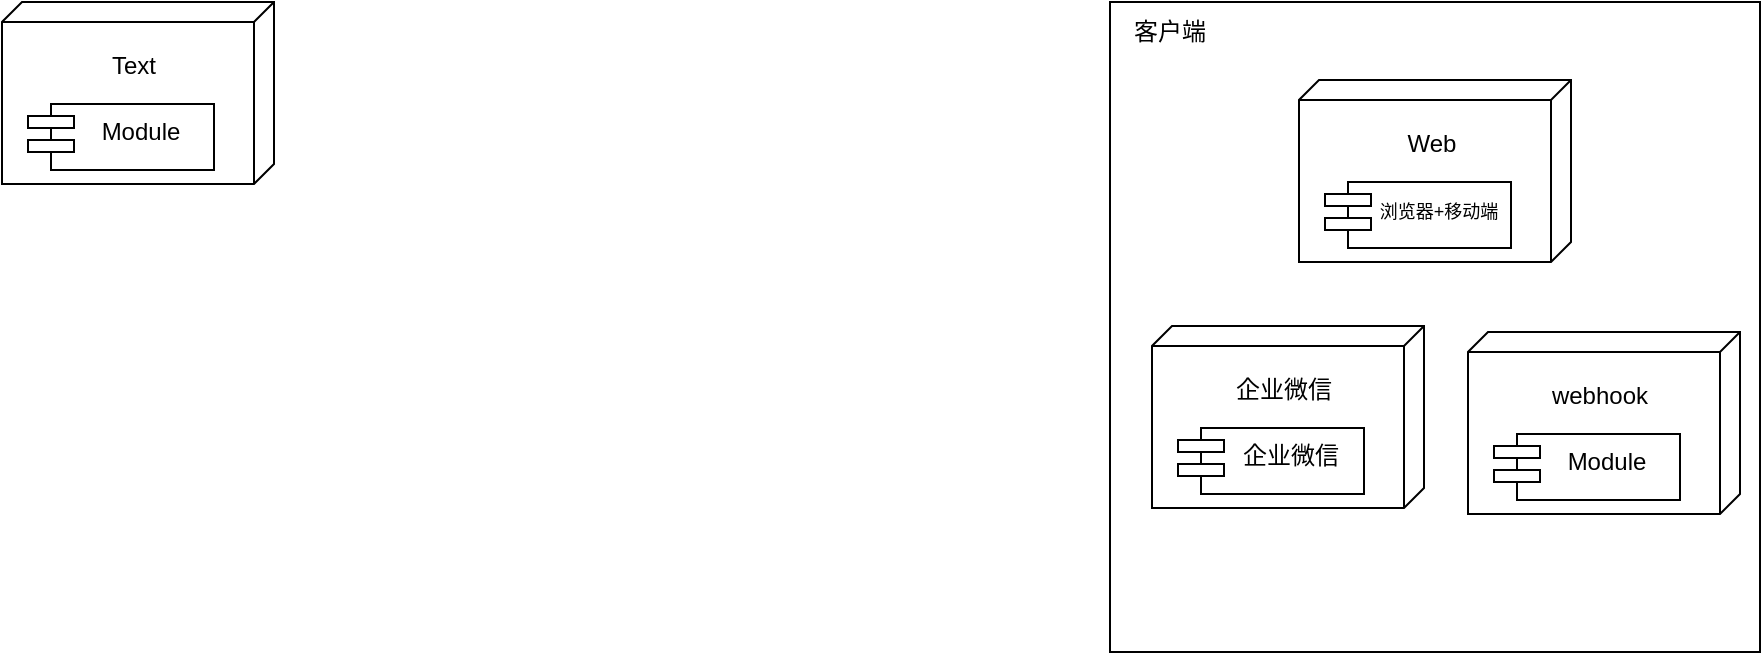 <mxfile version="26.0.14">
  <diagram name="第 1 页" id="U_2iYjREWbjY7TveCJ1O">
    <mxGraphModel dx="1355" dy="604" grid="0" gridSize="10" guides="1" tooltips="1" connect="1" arrows="1" fold="1" page="0" pageScale="1" pageWidth="850" pageHeight="1100" math="0" shadow="0">
      <root>
        <mxCell id="0" />
        <mxCell id="1" parent="0" />
        <mxCell id="A8A14IUdDJWX7vTnhN7e-8" value="" style="whiteSpace=wrap;html=1;aspect=fixed;" vertex="1" parent="1">
          <mxGeometry x="529" y="154" width="325" height="325" as="geometry" />
        </mxCell>
        <mxCell id="A8A14IUdDJWX7vTnhN7e-9" value="客户端" style="text;html=1;align=center;verticalAlign=middle;whiteSpace=wrap;rounded=0;" vertex="1" parent="1">
          <mxGeometry x="529" y="154" width="60" height="30" as="geometry" />
        </mxCell>
        <mxCell id="A8A14IUdDJWX7vTnhN7e-1" value="" style="verticalAlign=top;align=left;spacingTop=8;spacingLeft=2;spacingRight=12;shape=cube;size=10;direction=south;fontStyle=4;html=1;whiteSpace=wrap;" vertex="1" parent="1">
          <mxGeometry x="-25" y="154" width="136" height="91" as="geometry" />
        </mxCell>
        <mxCell id="A8A14IUdDJWX7vTnhN7e-2" value="Module" style="shape=module;align=left;spacingLeft=20;align=center;verticalAlign=top;whiteSpace=wrap;html=1;jettyWidth=23;jettyHeight=6;" vertex="1" parent="1">
          <mxGeometry x="-12" y="205" width="93" height="33" as="geometry" />
        </mxCell>
        <mxCell id="A8A14IUdDJWX7vTnhN7e-4" value="Text" style="text;html=1;align=center;verticalAlign=middle;whiteSpace=wrap;rounded=0;" vertex="1" parent="1">
          <mxGeometry y="171" width="82" height="30" as="geometry" />
        </mxCell>
        <mxCell id="A8A14IUdDJWX7vTnhN7e-12" value="" style="group" vertex="1" connectable="0" parent="1">
          <mxGeometry x="623.5" y="193" width="136" height="91" as="geometry" />
        </mxCell>
        <mxCell id="A8A14IUdDJWX7vTnhN7e-5" value="" style="verticalAlign=top;align=left;spacingTop=8;spacingLeft=2;spacingRight=12;shape=cube;size=10;direction=south;fontStyle=4;html=1;whiteSpace=wrap;gradientColor=none;noLabel=0;container=0;" vertex="1" parent="A8A14IUdDJWX7vTnhN7e-12">
          <mxGeometry width="136" height="91" as="geometry" />
        </mxCell>
        <mxCell id="A8A14IUdDJWX7vTnhN7e-6" value="&lt;font style=&quot;font-size: 9px;&quot;&gt;浏览器+移动端&lt;/font&gt;" style="shape=module;align=center;spacingLeft=20;align=center;verticalAlign=top;whiteSpace=wrap;html=1;jettyWidth=23;jettyHeight=6;" vertex="1" parent="A8A14IUdDJWX7vTnhN7e-12">
          <mxGeometry x="13" y="51" width="93" height="33" as="geometry" />
        </mxCell>
        <mxCell id="A8A14IUdDJWX7vTnhN7e-7" value="Web" style="text;html=1;align=center;verticalAlign=middle;whiteSpace=wrap;rounded=0;" vertex="1" parent="A8A14IUdDJWX7vTnhN7e-12">
          <mxGeometry x="25" y="17" width="82" height="30" as="geometry" />
        </mxCell>
        <mxCell id="A8A14IUdDJWX7vTnhN7e-13" value="" style="group" vertex="1" connectable="0" parent="1">
          <mxGeometry x="550" y="316" width="136" height="91" as="geometry" />
        </mxCell>
        <mxCell id="A8A14IUdDJWX7vTnhN7e-14" value="" style="verticalAlign=top;align=left;spacingTop=8;spacingLeft=2;spacingRight=12;shape=cube;size=10;direction=south;fontStyle=4;html=1;whiteSpace=wrap;gradientColor=none;noLabel=0;container=0;" vertex="1" parent="A8A14IUdDJWX7vTnhN7e-13">
          <mxGeometry width="136" height="91" as="geometry" />
        </mxCell>
        <mxCell id="A8A14IUdDJWX7vTnhN7e-15" value="企业微信" style="shape=module;align=left;spacingLeft=20;align=center;verticalAlign=top;whiteSpace=wrap;html=1;jettyWidth=23;jettyHeight=6;" vertex="1" parent="A8A14IUdDJWX7vTnhN7e-13">
          <mxGeometry x="13" y="51" width="93" height="33" as="geometry" />
        </mxCell>
        <mxCell id="A8A14IUdDJWX7vTnhN7e-16" value="企业微信" style="text;html=1;align=center;verticalAlign=middle;whiteSpace=wrap;rounded=0;" vertex="1" parent="A8A14IUdDJWX7vTnhN7e-13">
          <mxGeometry x="25" y="17" width="82" height="30" as="geometry" />
        </mxCell>
        <mxCell id="A8A14IUdDJWX7vTnhN7e-25" value="" style="group" vertex="1" connectable="0" parent="1">
          <mxGeometry x="708" y="319" width="136" height="91" as="geometry" />
        </mxCell>
        <mxCell id="A8A14IUdDJWX7vTnhN7e-26" value="" style="verticalAlign=top;align=left;spacingTop=8;spacingLeft=2;spacingRight=12;shape=cube;size=10;direction=south;fontStyle=4;html=1;whiteSpace=wrap;gradientColor=none;noLabel=0;container=0;" vertex="1" parent="A8A14IUdDJWX7vTnhN7e-25">
          <mxGeometry width="136" height="91" as="geometry" />
        </mxCell>
        <mxCell id="A8A14IUdDJWX7vTnhN7e-27" value="Module" style="shape=module;align=left;spacingLeft=20;align=center;verticalAlign=top;whiteSpace=wrap;html=1;jettyWidth=23;jettyHeight=6;" vertex="1" parent="A8A14IUdDJWX7vTnhN7e-25">
          <mxGeometry x="13" y="51" width="93" height="33" as="geometry" />
        </mxCell>
        <mxCell id="A8A14IUdDJWX7vTnhN7e-28" value="webhook" style="text;html=1;align=center;verticalAlign=middle;whiteSpace=wrap;rounded=0;" vertex="1" parent="A8A14IUdDJWX7vTnhN7e-25">
          <mxGeometry x="25" y="17" width="82" height="30" as="geometry" />
        </mxCell>
      </root>
    </mxGraphModel>
  </diagram>
</mxfile>

